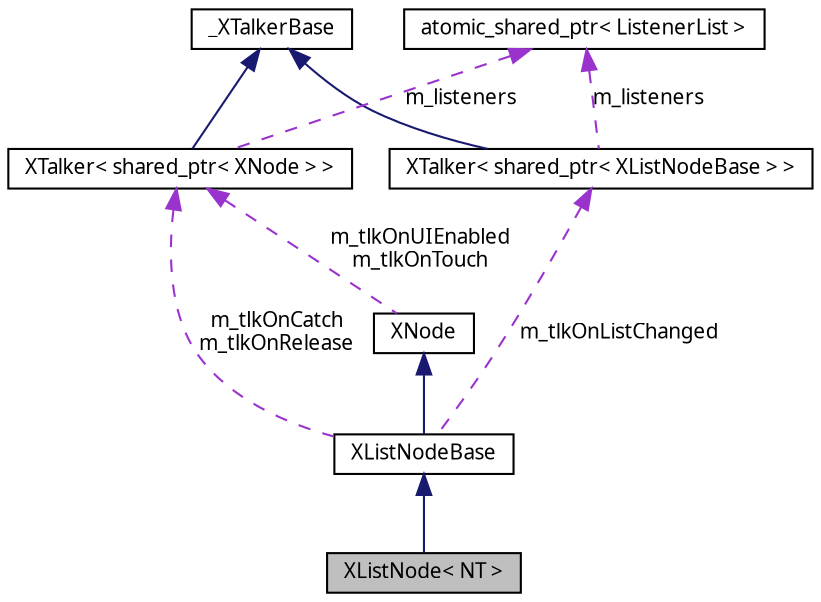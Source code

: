 digraph G
{
  edge [fontname="FreeSans.ttf",fontsize=10,labelfontname="FreeSans.ttf",labelfontsize=10];
  node [fontname="FreeSans.ttf",fontsize=10,shape=record];
  Node1 [label="XListNode\< NT \>",height=0.2,width=0.4,color="black", fillcolor="grey75", style="filled" fontcolor="black"];
  Node2 -> Node1 [dir=back,color="midnightblue",fontsize=10,style="solid",fontname="FreeSans.ttf"];
  Node2 [label="XListNodeBase",height=0.2,width=0.4,color="black", fillcolor="white", style="filled",URL="$class_x_list_node_base.html"];
  Node3 -> Node2 [dir=back,color="midnightblue",fontsize=10,style="solid",fontname="FreeSans.ttf"];
  Node3 [label="XNode",height=0.2,width=0.4,color="black", fillcolor="white", style="filled",URL="$class_x_node.html"];
  Node4 -> Node3 [dir=back,color="darkorchid3",fontsize=10,style="dashed",label="m_tlkOnUIEnabled\nm_tlkOnTouch",fontname="FreeSans.ttf"];
  Node4 [label="XTalker\< shared_ptr\< XNode \> \>",height=0.2,width=0.4,color="black", fillcolor="white", style="filled",URL="$class_x_talker.html"];
  Node5 -> Node4 [dir=back,color="midnightblue",fontsize=10,style="solid",fontname="FreeSans.ttf"];
  Node5 [label="_XTalkerBase",height=0.2,width=0.4,color="black", fillcolor="white", style="filled",URL="$class___x_talker_base.html"];
  Node6 -> Node4 [dir=back,color="darkorchid3",fontsize=10,style="dashed",label="m_listeners",fontname="FreeSans.ttf"];
  Node6 [label="atomic_shared_ptr\< ListenerList \>",height=0.2,width=0.4,color="black", fillcolor="white", style="filled",URL="$classatomic__shared__ptr.html"];
  Node7 -> Node2 [dir=back,color="darkorchid3",fontsize=10,style="dashed",label="m_tlkOnListChanged",fontname="FreeSans.ttf"];
  Node7 [label="XTalker\< shared_ptr\< XListNodeBase \> \>",height=0.2,width=0.4,color="black", fillcolor="white", style="filled",URL="$class_x_talker.html"];
  Node5 -> Node7 [dir=back,color="midnightblue",fontsize=10,style="solid",fontname="FreeSans.ttf"];
  Node6 -> Node7 [dir=back,color="darkorchid3",fontsize=10,style="dashed",label="m_listeners",fontname="FreeSans.ttf"];
  Node4 -> Node2 [dir=back,color="darkorchid3",fontsize=10,style="dashed",label="m_tlkOnCatch\nm_tlkOnRelease",fontname="FreeSans.ttf"];
}
